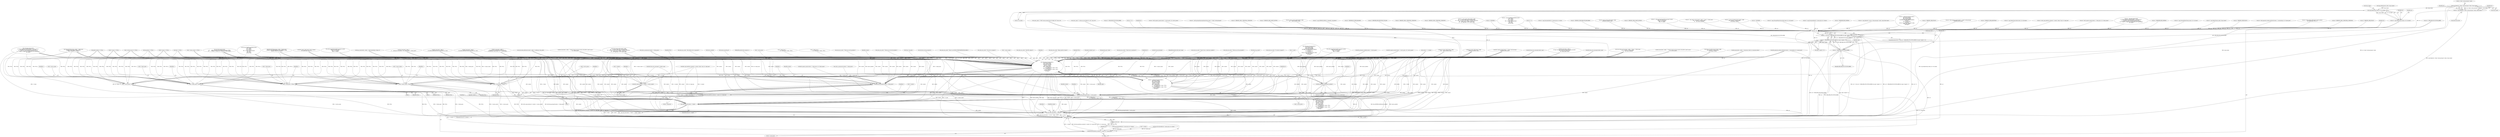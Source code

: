 digraph "0_heimdal_1a6a6e462dc2ac6111f9e02c6852ddec4849b887@API" {
"1001030" [label="(Call,copy_Realm(&r->client->entry.principal->realm, &rep.crealm))"];
"1001028" [label="(Call,ret = copy_Realm(&r->client->entry.principal->realm, &rep.crealm))"];
"1002491" [label="(Call,ret != 0)"];
"1002490" [label="(Call,ret != 0 && ret != HDB_ERR_NOT_FOUND_HERE && reply->length == 0)"];
"1002495" [label="(Call,ret != HDB_ERR_NOT_FOUND_HERE)"];
"1002494" [label="(Call,ret != HDB_ERR_NOT_FOUND_HERE && reply->length == 0)"];
"1002506" [label="(Call,_kdc_fast_mk_error(context, r,\n \t\t\t\t &error_method,\n \t\t\t\t r->armor_crypto,\n \t\t\t\t &req->req_body,\n \t\t\t\t ret, r->e_text,\n \t\t\t\t r->server_princ,\n\t\t\t\t r->client_princ ?\n                                     &r->client_princ->name : NULL,\n\t\t\t\t r->client_princ ?\n                                     &r->client_princ->realm : NULL,\n \t\t\t\t NULL, NULL,\n \t\t\t\t reply))"];
"1002504" [label="(Call,ret = _kdc_fast_mk_error(context, r,\n \t\t\t\t &error_method,\n \t\t\t\t r->armor_crypto,\n \t\t\t\t &req->req_body,\n \t\t\t\t ret, r->e_text,\n \t\t\t\t r->server_princ,\n\t\t\t\t r->client_princ ?\n                                     &r->client_princ->name : NULL,\n\t\t\t\t r->client_princ ?\n                                     &r->client_princ->realm : NULL,\n \t\t\t\t NULL, NULL,\n \t\t\t\t reply))"];
"1002696" [label="(Return,return ret;)"];
"1002573" [label="(Call,free_METHOD_DATA(&error_method))"];
"1002592" [label="(Call,krb5_free_principal(context, r->client_princ))"];
"1002621" [label="(Call,krb5_free_principal(context, r->server_princ))"];
"1002649" [label="(Call,_kdc_free_ent(context, r->client))"];
"1002658" [label="(Call,_kdc_free_ent(context, r->server))"];
"1002597" [label="(Call,r->client_princ = NULL)"];
"1002611" [label="(Call,r->client_name = NULL)"];
"1002626" [label="(Call,r->server_princ = NULL)"];
"1002640" [label="(Call,r->server_name = NULL)"];
"1002668" [label="(Call,krb5_crypto_destroy(r->context, r->armor_crypto))"];
"1002680" [label="(Call,krb5_free_keyblock_contents(r->context, &r->reply_key))"];
"1002688" [label="(Call,krb5_free_keyblock_contents(r->context, &r->session_key))"];
"1002675" [label="(Call,r->armor_crypto = NULL)"];
"1001317" [label="(Call,copy_Realm(&rep.crealm, &r->et.crealm))"];
"1001315" [label="(Call,ret = copy_Realm(&rep.crealm, &r->et.crealm))"];
"1002549" [label="(Identifier,reply)"];
"1000778" [label="(Call,ret = krb5_padata_add(context, &error_method,\n\t\t\t\t  pat[n].type, NULL, 0))"];
"1002620" [label="(Block,)"];
"1002599" [label="(Identifier,r)"];
"1002547" [label="(Identifier,NULL)"];
"1002496" [label="(Identifier,ret)"];
"1002503" [label="(Block,)"];
"1002668" [label="(Call,krb5_crypto_destroy(r->context, r->armor_crypto))"];
"1000270" [label="(Call,kdc_log(context, config, 0,\n\t\t\"AS-REQ malformed server name from %s\", from))"];
"1000868" [label="(Call,ckey == NULL)"];
"1002592" [label="(Call,krb5_free_principal(context, r->client_princ))"];
"1000945" [label="(Call,_kdc_get_preferred_key(context, config,\n\t\t\t\t r->server, r->server_name,\n\t\t\t\t &setype, &skey))"];
"1002630" [label="(Identifier,NULL)"];
"1001284" [label="(Call,_kdc_check_addresses(context, config, b->addresses, from_addr))"];
"1000131" [label="(Block,)"];
"1002495" [label="(Call,ret != HDB_ERR_NOT_FOUND_HERE)"];
"1000568" [label="(Call,ret = KRB5KDC_ERR_S_PRINCIPAL_UNKNOWN)"];
"1001190" [label="(Call,ret = KRB5KDC_ERR_POLICY)"];
"1002504" [label="(Call,ret = _kdc_fast_mk_error(context, r,\n \t\t\t\t &error_method,\n \t\t\t\t r->armor_crypto,\n \t\t\t\t &req->req_body,\n \t\t\t\t ret, r->e_text,\n \t\t\t\t r->server_princ,\n\t\t\t\t r->client_princ ?\n                                     &r->client_princ->name : NULL,\n\t\t\t\t r->client_princ ?\n                                     &r->client_princ->realm : NULL,\n \t\t\t\t NULL, NULL,\n \t\t\t\t reply))"];
"1000253" [label="(Call,ret == 0)"];
"1000355" [label="(Call,kdc_log(context, config, 0, \"Anonymous ticket w/o anonymous flag\"))"];
"1002593" [label="(Identifier,context)"];
"1002492" [label="(Identifier,ret)"];
"1002192" [label="(Call,krb5_generate_random_keyblock(context, r->sessionetype, &r->session_key))"];
"1002647" [label="(Identifier,r)"];
"1002238" [label="(Call,copy_EncryptionKey(&r->session_key, &r->ek.key))"];
"1000256" [label="(Call,ret = krb5_unparse_name(context, r->server_princ, &r->server_name))"];
"1001048" [label="(Call,ret = _krb5_principal2principalname(&rep.cname, r->client->entry.principal))"];
"1000377" [label="(Call,ret = KRB5KDC_ERR_C_PRINCIPAL_UNKNOWN)"];
"1002216" [label="(Call,ret = KRB5KDC_ERR_CLIENT_NOTYET)"];
"1000406" [label="(Call,kdc_log(context, config, 5, \"client %s does not have secrets at this KDC, need to proxy\",\n\t\tr->client_name))"];
"1002689" [label="(Call,r->context)"];
"1002696" [label="(Return,return ret;)"];
"1000842" [label="(Call,ret = get_pa_etype_info2(context, config,\n\t\t\t\t     &error_method, ckey))"];
"1002635" [label="(Block,)"];
"1000427" [label="(Call,krb5_unparse_name(context, r->client->entry.principal,\n\t\t\t\t&fixed_client_name))"];
"1002498" [label="(Call,reply->length == 0)"];
"1002640" [label="(Call,r->server_name = NULL)"];
"1002697" [label="(Identifier,ret)"];
"1002612" [label="(Call,r->client_name)"];
"1001292" [label="(Call,_kdc_set_e_text(r, \"Bad address list in requested\"))"];
"1001031" [label="(Call,&r->client->entry.principal->realm)"];
"1000796" [label="(Call,_kdc_find_etype(context,\n\t\t\t      config->preauth_use_strongest_session_key, TRUE,\n\t\t\t      r->client, b->etype.val, b->etype.len, NULL, &ckey))"];
"1002641" [label="(Call,r->server_name)"];
"1002274" [label="(Call,ret = copy_METHOD_DATA(&r->outpadata, rep.padata))"];
"1000844" [label="(Call,get_pa_etype_info2(context, config,\n\t\t\t\t     &error_method, ckey))"];
"1002509" [label="(Call,&error_method)"];
"1001295" [label="(Call,ret = KRB5KRB_AP_ERR_BADADDR)"];
"1001030" [label="(Call,copy_Realm(&r->client->entry.principal->realm, &rep.crealm))"];
"1001318" [label="(Call,&rep.crealm)"];
"1002604" [label="(Identifier,r)"];
"1002651" [label="(Call,r->client)"];
"1002601" [label="(Identifier,NULL)"];
"1000855" [label="(Call,require_preauth_p(r))"];
"1002479" [label="(Call,ret = KRB5KRB_ERR_RESPONSE_TOO_BIG)"];
"1000126" [label="(MethodParameterIn,kdc_request_t r)"];
"1000509" [label="(Call,ret = KRB5KDC_ERR_C_PRINCIPAL_UNKNOWN)"];
"1002321" [label="(Call,_kdc_add_KRB5SignedPath(context,\n\t\t\t\t  config,\n\t\t\t\t  r->server,\n\t\t\t\t  setype,\n\t\t\t\t  r->client->entry.principal,\n\t\t\t\t  NULL,\n\t\t\t\t  NULL,\n\t\t\t\t  &r->et))"];
"1000360" [label="(Call,ret = KRB5KDC_ERR_C_PRINCIPAL_UNKNOWN)"];
"1002411" [label="(Call,ret = _kdc_encode_reply(context, config,\n\t\t\t    r->armor_crypto, req->req_body.nonce,\n\t\t\t    &rep, &r->et, &r->ek, setype, r->server->entry.kvno,\n\t\t\t    &skey->key, r->client->entry.kvno,\n\t\t\t    &r->reply_key, 0, &r->e_text, reply))"];
"1000574" [label="(Call,_kdc_find_etype(context,\n\t\t\t  krb5_principal_is_krbtgt(context, r->server_princ) ?\n\t\t\t  config->tgt_use_strongest_session_key :\n\t\t\t  config->svc_use_strongest_session_key, FALSE,\n\t\t\t  r->client, b->etype.val, b->etype.len, &r->sessionetype,\n\t\t\t  NULL))"];
"1002574" [label="(Call,&error_method)"];
"1002405" [label="(Call,krb5_free_error_message(r->context, msg))"];
"1002270" [label="(Call,ret = ENOMEM)"];
"1002522" [label="(Call,r->server_princ)"];
"1000239" [label="(Call,_krb5_principalname2krb5_principal (context,\n\t\t\t\t\t\t  &r->server_princ,\n\t\t\t\t\t\t  *(b->sname),\n\t\t\t\t\t\t  b->realm))"];
"1002680" [label="(Call,krb5_free_keyblock_contents(r->context, &r->reply_key))"];
"1002491" [label="(Call,ret != 0)"];
"1002656" [label="(Identifier,r)"];
"1002623" [label="(Call,r->server_princ)"];
"1002665" [label="(Identifier,r)"];
"1002525" [label="(Call,r->client_princ ?\n                                     &r->client_princ->name : NULL)"];
"1002597" [label="(Call,r->client_princ = NULL)"];
"1002690" [label="(Identifier,r)"];
"1000455" [label="(Call,_kdc_fast_mk_error(context, r,\n\t\t\t\t &error_method,\n\t\t\t\t r->armor_crypto,\n\t\t\t\t &req->req_body,\n\t\t\t\t KRB5_KDC_ERR_WRONG_REALM,\n\t\t\t\t NULL,\n\t\t\t\t r->server_princ,\n\t\t\t\t NULL,\n\t\t\t\t &r->client->entry.principal->realm,\n\t\t\t\t NULL, NULL,\n\t\t\t\t reply))"];
"1002536" [label="(Call,r->client_princ ?\n                                     &r->client_princ->realm : NULL)"];
"1002319" [label="(Call,ret = _kdc_add_KRB5SignedPath(context,\n\t\t\t\t  config,\n\t\t\t\t  r->server,\n\t\t\t\t  setype,\n\t\t\t\t  r->client->entry.principal,\n\t\t\t\t  NULL,\n\t\t\t\t  NULL,\n\t\t\t\t  &r->et))"];
"1001275" [label="(Call,_kdc_set_e_text(r, \"Ticket may not be postdate\"))"];
"1002606" [label="(Block,)"];
"1000533" [label="(Call,ret == HDB_ERR_NOT_FOUND_HERE)"];
"1000133" [label="(Call,context = r->context)"];
"1000652" [label="(Call,pat[n].validate == NULL)"];
"1002675" [label="(Call,r->armor_crypto = NULL)"];
"1002489" [label="(ControlStructure,if (ret != 0 && ret != HDB_ERR_NOT_FOUND_HERE && reply->length == 0))"];
"1002598" [label="(Call,r->client_princ)"];
"1002507" [label="(Identifier,context)"];
"1002497" [label="(Identifier,HDB_ERR_NOT_FOUND_HERE)"];
"1000312" [label="(Call,krb5_unparse_name(context, r->client_princ, &r->client_name))"];
"1001027" [label="(ControlStructure,else)"];
"1002622" [label="(Identifier,context)"];
"1001329" [label="(Identifier,ret)"];
"1000711" [label="(Call,ret != 0)"];
"1001187" [label="(Call,_kdc_set_e_text(r, \"Ticket may not be forwardable\"))"];
"1002514" [label="(Call,&req->req_body)"];
"1002220" [label="(Call,ret = copy_EncryptionKey(&r->session_key, &r->et.key))"];
"1002660" [label="(Call,r->server)"];
"1002698" [label="(MethodReturn,RET)"];
"1000860" [label="(Call,ret = KRB5KDC_ERR_PREAUTH_REQUIRED)"];
"1000192" [label="(Call,_kdc_fast_unwrap_request(r))"];
"1000278" [label="(Call,b->cname == NULL)"];
"1000831" [label="(Call,ret = get_pa_etype_info(context, config,\n\t\t\t\t\t&error_method, ckey))"];
"1002591" [label="(Block,)"];
"1002684" [label="(Call,&r->reply_key)"];
"1000383" [label="(Call,_kdc_db_fetch(context, config, r->client_princ,\n\t\t\tHDB_F_GET_CLIENT | flags, NULL,\n\t\t\t&r->clientdb, &r->client))"];
"1002650" [label="(Identifier,context)"];
"1002399" [label="(Call,_kdc_r_log(r, 0, \"add_enc_pa_rep failed: %s: %d\", msg, ret))"];
"1002553" [label="(JumpTarget,out2:)"];
"1000863" [label="(Call,_kdc_set_e_text(r, \"Need to use PA-ENC-TIMESTAMP/PA-PK-AS-REQ\"))"];
"1002569" [label="(ControlStructure,if (error_method.len))"];
"1002264" [label="(Call,rep.padata == NULL)"];
"1002692" [label="(Call,&r->session_key)"];
"1000889" [label="(Call,krb5_copy_keyblock_contents(r->context, &ckey->key, &r->reply_key))"];
"1002669" [label="(Call,r->context)"];
"1002682" [label="(Identifier,r)"];
"1000294" [label="(Call,_krb5_principalname2krb5_principal (context,\n\t\t\t\t\t\t  &r->client_princ,\n\t\t\t\t\t\t  *(b->cname),\n\t\t\t\t\t\t  b->realm))"];
"1002490" [label="(Call,ret != 0 && ret != HDB_ERR_NOT_FOUND_HERE && reply->length == 0)"];
"1001322" [label="(Call,&r->et.crealm)"];
"1002344" [label="(Call,log_as_req(context, config, r->reply_key.keytype, setype, b))"];
"1000675" [label="(Call,kdc_log(context, config, 5,\n\t\t    \"Looking for %s pa-data -- %s\", pat[n].name, r->client_name))"];
"1000872" [label="(Call,ret = KRB5KDC_ERR_CLIENT_NOTYET)"];
"1001041" [label="(Call,&rep.crealm)"];
"1000292" [label="(Call,ret = _krb5_principalname2krb5_principal (context,\n\t\t\t\t\t\t  &r->client_princ,\n\t\t\t\t\t\t  *(b->cname),\n\t\t\t\t\t\t  b->realm))"];
"1000232" [label="(Call,_kdc_set_e_text(r, \"No server in request\"))"];
"1002645" [label="(ControlStructure,if (r->client))"];
"1000324" [label="(Call,kdc_log(context, config, 0,\n\t\t\"AS-REQ malformed client name from %s\", from))"];
"1000920" [label="(Call,ret = _kdc_check_access(context, config, r->client, r->client_name,\n\t\t\t    r->server, r->server_name,\n\t\t\t    req, &error_method))"];
"1002649" [label="(Call,_kdc_free_ent(context, r->client))"];
"1000943" [label="(Call,ret = _kdc_get_preferred_key(context, config,\n\t\t\t\t r->server, r->server_name,\n\t\t\t\t &setype, &skey))"];
"1002511" [label="(Call,r->armor_crypto)"];
"1001708" [label="(Call,ret = ENOMEM)"];
"1002618" [label="(Identifier,r)"];
"1000577" [label="(Call,krb5_principal_is_krbtgt(context, r->server_princ))"];
"1002659" [label="(Identifier,context)"];
"1000993" [label="(Call,_kdc_set_e_text(r, \"Bad KDC options\"))"];
"1001028" [label="(Call,ret = copy_Realm(&r->client->entry.principal->realm, &rep.crealm))"];
"1001317" [label="(Call,copy_Realm(&rep.crealm, &r->et.crealm))"];
"1002139" [label="(Call,ret = copy_PrincipalName(&rep.ticket.sname, &r->ek.sname))"];
"1002236" [label="(Call,ret = copy_EncryptionKey(&r->session_key, &r->ek.key))"];
"1000197" [label="(Call,_kdc_r_log(r, 0, \"FAST unwrap request from %s failed: %d\", from, ret))"];
"1002508" [label="(Identifier,r)"];
"1000662" [label="(Call,r->armor_crypto == NULL)"];
"1000369" [label="(Call,kdc_log(context, config, 0,\n\t\t\"Request for a anonymous ticket with non \"\n\t\t\"anonymous client name: %s\", r->client_name))"];
"1002594" [label="(Call,r->client_princ)"];
"1002493" [label="(Literal,0)"];
"1000229" [label="(Call,ret = KRB5KRB_ERR_GENERIC)"];
"1002611" [label="(Call,r->client_name = NULL)"];
"1001315" [label="(Call,ret = copy_Realm(&rep.crealm, &r->et.crealm))"];
"1002579" [label="(Identifier,r)"];
"1001029" [label="(Identifier,ret)"];
"1002679" [label="(Identifier,NULL)"];
"1001072" [label="(Call,ret = copy_Realm(&r->server->entry.principal->realm, &rep.ticket.realm))"];
"1002500" [label="(Identifier,reply)"];
"1002482" [label="(Call,_kdc_set_e_text(r, \"Reply packet too large\"))"];
"1002628" [label="(Identifier,r)"];
"1002654" [label="(ControlStructure,if (r->server))"];
"1002548" [label="(Identifier,NULL)"];
"1000707" [label="(Call,pat[n].validate(r, pa))"];
"1000453" [label="(Call,ret = _kdc_fast_mk_error(context, r,\n\t\t\t\t &error_method,\n\t\t\t\t r->armor_crypto,\n\t\t\t\t &req->req_body,\n\t\t\t\t KRB5_KDC_ERR_WRONG_REALM,\n\t\t\t\t NULL,\n\t\t\t\t r->server_princ,\n\t\t\t\t NULL,\n\t\t\t\t &r->client->entry.principal->realm,\n\t\t\t\t NULL, NULL,\n\t\t\t\t reply))"];
"1001234" [label="(Call,ret = KRB5KDC_ERR_POLICY)"];
"1001046" [label="(Identifier,ret)"];
"1000258" [label="(Call,krb5_unparse_name(context, r->server_princ, &r->server_name))"];
"1000833" [label="(Call,get_pa_etype_info(context, config,\n\t\t\t\t\t&error_method, ckey))"];
"1002292" [label="(Call,generate_pac(r, skey))"];
"1001698" [label="(Call,r->ek.last_req.val == NULL)"];
"1002551" [label="(Identifier,ret)"];
"1002621" [label="(Call,krb5_free_principal(context, r->server_princ))"];
"1000425" [label="(Call,ret = krb5_unparse_name(context, r->client->entry.principal,\n\t\t\t\t&fixed_client_name))"];
"1002676" [label="(Call,r->armor_crypto)"];
"1000990" [label="(Call,ret = KRB5KDC_ERR_BADOPTION)"];
"1000223" [label="(Call,b->sname == NULL)"];
"1002677" [label="(Identifier,r)"];
"1000565" [label="(Call,krb5_free_error_message(context, msg))"];
"1001020" [label="(Call,copy_Realm(&anon_realm, &rep.crealm))"];
"1000610" [label="(Call,kdc_log(context, config, 0,\n\t\t\"Client (%s) from %s has no common enctypes with KDC \"\n\t\t\"to use for the session key\",\n\t\tr->client_name, from))"];
"1002121" [label="(Call,ret = copy_Realm(&rep.ticket.realm, &r->ek.srealm))"];
"1002213" [label="(Call,_kdc_set_e_text(r, \"Client have no reply key\"))"];
"1002518" [label="(Identifier,ret)"];
"1002477" [label="(Call,krb5_data_free(reply))"];
"1002627" [label="(Call,r->server_princ)"];
"1002222" [label="(Call,copy_EncryptionKey(&r->session_key, &r->et.key))"];
"1000887" [label="(Call,ret = krb5_copy_keyblock_contents(r->context, &ckey->key, &r->reply_key))"];
"1000506" [label="(Call,krb5_free_error_message(context, msg))"];
"1000402" [label="(Call,ret == HDB_ERR_NOT_FOUND_HERE)"];
"1002688" [label="(Call,krb5_free_keyblock_contents(r->context, &r->session_key))"];
"1001316" [label="(Identifier,ret)"];
"1000310" [label="(Call,ret = krb5_unparse_name(context, r->client_princ, &r->client_name))"];
"1000515" [label="(Call,_kdc_db_fetch(context, config, r->server_princ,\n\t\t\tHDB_F_GET_SERVER|HDB_F_GET_KRBTGT | flags,\n\t\t\tNULL, NULL, &r->server))"];
"1002672" [label="(Call,r->armor_crypto)"];
"1000922" [label="(Call,_kdc_check_access(context, config, r->client, r->client_name,\n\t\t\t    r->server, r->server_name,\n\t\t\t    req, &error_method))"];
"1002573" [label="(Call,free_METHOD_DATA(&error_method))"];
"1002626" [label="(Call,r->server_princ = NULL)"];
"1000572" [label="(Call,ret = _kdc_find_etype(context,\n\t\t\t  krb5_principal_is_krbtgt(context, r->server_princ) ?\n\t\t\t  config->tgt_use_strongest_session_key :\n\t\t\t  config->svc_use_strongest_session_key, FALSE,\n\t\t\t  r->client, b->etype.val, b->etype.len, &r->sessionetype,\n\t\t\t  NULL))"];
"1000780" [label="(Call,krb5_padata_add(context, &error_method,\n\t\t\t\t  pat[n].type, NULL, 0))"];
"1000284" [label="(Call,ret = KRB5KRB_ERR_GENERIC)"];
"1002506" [label="(Call,_kdc_fast_mk_error(context, r,\n \t\t\t\t &error_method,\n \t\t\t\t r->armor_crypto,\n \t\t\t\t &req->req_body,\n \t\t\t\t ret, r->e_text,\n \t\t\t\t r->server_princ,\n\t\t\t\t r->client_princ ?\n                                     &r->client_princ->name : NULL,\n\t\t\t\t r->client_princ ?\n                                     &r->client_princ->realm : NULL,\n \t\t\t\t NULL, NULL,\n \t\t\t\t reply))"];
"1002644" [label="(Identifier,NULL)"];
"1002413" [label="(Call,_kdc_encode_reply(context, config,\n\t\t\t    r->armor_crypto, req->req_body.nonce,\n\t\t\t    &rep, &r->et, &r->ek, setype, r->server->entry.kvno,\n\t\t\t    &skey->key, r->client->entry.kvno,\n\t\t\t    &r->reply_key, 0, &r->e_text, reply))"];
"1002667" [label="(Block,)"];
"1000537" [label="(Call,kdc_log(context, config, 5, \"target %s does not have secrets at this KDC, need to proxy\",\n\t\tr->server_name))"];
"1001299" [label="(Call,ret = copy_PrincipalName(&rep.cname, &r->et.cname))"];
"1002633" [label="(Identifier,r)"];
"1000344" [label="(Call,_kdc_is_anonymous(context, r->client_princ))"];
"1000127" [label="(MethodParameterIn,krb5_data *reply)"];
"1001008" [label="(Call,_kdc_is_anonymous(context, r->client_princ))"];
"1000875" [label="(Call,_kdc_set_e_text(r, \"Doesn't have a client key available\"))"];
"1002658" [label="(Call,_kdc_free_ent(context, r->server))"];
"1001231" [label="(Call,_kdc_set_e_text(r, \"Ticket may not be proxiable\"))"];
"1001018" [label="(Call,ret = copy_Realm(&anon_realm, &rep.crealm))"];
"1002386" [label="(Call,add_enc_pa_rep(r))"];
"1001278" [label="(Call,ret = KRB5KDC_ERR_POLICY)"];
"1002494" [label="(Call,ret != HDB_ERR_NOT_FOUND_HERE && reply->length == 0)"];
"1002505" [label="(Identifier,ret)"];
"1000287" [label="(Call,_kdc_set_e_text(r, \"No client in request\"))"];
"1002681" [label="(Call,r->context)"];
"1002519" [label="(Call,r->e_text)"];
"1002615" [label="(Identifier,NULL)"];
"1002190" [label="(Call,ret = krb5_generate_random_keyblock(context, r->sessionetype, &r->session_key))"];
"1001030" -> "1001028"  [label="AST: "];
"1001030" -> "1001041"  [label="CFG: "];
"1001031" -> "1001030"  [label="AST: "];
"1001041" -> "1001030"  [label="AST: "];
"1001028" -> "1001030"  [label="CFG: "];
"1001030" -> "1002698"  [label="DDG: &rep.crealm"];
"1001030" -> "1002698"  [label="DDG: &r->client->entry.principal->realm"];
"1001030" -> "1001028"  [label="DDG: &r->client->entry.principal->realm"];
"1001030" -> "1001028"  [label="DDG: &rep.crealm"];
"1001030" -> "1001317"  [label="DDG: &rep.crealm"];
"1001028" -> "1001027"  [label="AST: "];
"1001029" -> "1001028"  [label="AST: "];
"1001046" -> "1001028"  [label="CFG: "];
"1001028" -> "1002698"  [label="DDG: copy_Realm(&r->client->entry.principal->realm, &rep.crealm)"];
"1001028" -> "1002491"  [label="DDG: ret"];
"1002491" -> "1002490"  [label="AST: "];
"1002491" -> "1002493"  [label="CFG: "];
"1002492" -> "1002491"  [label="AST: "];
"1002493" -> "1002491"  [label="AST: "];
"1002496" -> "1002491"  [label="CFG: "];
"1002490" -> "1002491"  [label="CFG: "];
"1002491" -> "1002698"  [label="DDG: ret"];
"1002491" -> "1002490"  [label="DDG: ret"];
"1002491" -> "1002490"  [label="DDG: 0"];
"1000842" -> "1002491"  [label="DDG: ret"];
"1000711" -> "1002491"  [label="DDG: ret"];
"1000292" -> "1002491"  [label="DDG: ret"];
"1000872" -> "1002491"  [label="DDG: ret"];
"1000831" -> "1002491"  [label="DDG: ret"];
"1000533" -> "1002491"  [label="DDG: ret"];
"1000377" -> "1002491"  [label="DDG: ret"];
"1000256" -> "1002491"  [label="DDG: ret"];
"1000509" -> "1002491"  [label="DDG: ret"];
"1000778" -> "1002491"  [label="DDG: ret"];
"1000860" -> "1002491"  [label="DDG: ret"];
"1000197" -> "1002491"  [label="DDG: ret"];
"1002121" -> "1002491"  [label="DDG: ret"];
"1001048" -> "1002491"  [label="DDG: ret"];
"1000284" -> "1002491"  [label="DDG: ret"];
"1000360" -> "1002491"  [label="DDG: ret"];
"1000568" -> "1002491"  [label="DDG: ret"];
"1001708" -> "1002491"  [label="DDG: ret"];
"1002274" -> "1002491"  [label="DDG: ret"];
"1000920" -> "1002491"  [label="DDG: ret"];
"1001295" -> "1002491"  [label="DDG: ret"];
"1000310" -> "1002491"  [label="DDG: ret"];
"1000990" -> "1002491"  [label="DDG: ret"];
"1000253" -> "1002491"  [label="DDG: ret"];
"1002216" -> "1002491"  [label="DDG: ret"];
"1001072" -> "1002491"  [label="DDG: ret"];
"1001315" -> "1002491"  [label="DDG: ret"];
"1001190" -> "1002491"  [label="DDG: ret"];
"1002220" -> "1002491"  [label="DDG: ret"];
"1002190" -> "1002491"  [label="DDG: ret"];
"1000425" -> "1002491"  [label="DDG: ret"];
"1001299" -> "1002491"  [label="DDG: ret"];
"1000402" -> "1002491"  [label="DDG: ret"];
"1001018" -> "1002491"  [label="DDG: ret"];
"1002319" -> "1002491"  [label="DDG: ret"];
"1002139" -> "1002491"  [label="DDG: ret"];
"1000943" -> "1002491"  [label="DDG: ret"];
"1002270" -> "1002491"  [label="DDG: ret"];
"1002479" -> "1002491"  [label="DDG: ret"];
"1002399" -> "1002491"  [label="DDG: ret"];
"1000887" -> "1002491"  [label="DDG: ret"];
"1001234" -> "1002491"  [label="DDG: ret"];
"1001278" -> "1002491"  [label="DDG: ret"];
"1000229" -> "1002491"  [label="DDG: ret"];
"1000572" -> "1002491"  [label="DDG: ret"];
"1002236" -> "1002491"  [label="DDG: ret"];
"1002411" -> "1002491"  [label="DDG: ret"];
"1000453" -> "1002491"  [label="DDG: ret"];
"1002491" -> "1002495"  [label="DDG: ret"];
"1002491" -> "1002506"  [label="DDG: ret"];
"1002491" -> "1002696"  [label="DDG: ret"];
"1002490" -> "1002489"  [label="AST: "];
"1002490" -> "1002494"  [label="CFG: "];
"1002494" -> "1002490"  [label="AST: "];
"1002505" -> "1002490"  [label="CFG: "];
"1002553" -> "1002490"  [label="CFG: "];
"1002490" -> "1002698"  [label="DDG: ret != 0 && ret != HDB_ERR_NOT_FOUND_HERE && reply->length == 0"];
"1002490" -> "1002698"  [label="DDG: ret != HDB_ERR_NOT_FOUND_HERE && reply->length == 0"];
"1002490" -> "1002698"  [label="DDG: ret != 0"];
"1002494" -> "1002490"  [label="DDG: ret != HDB_ERR_NOT_FOUND_HERE"];
"1002494" -> "1002490"  [label="DDG: reply->length == 0"];
"1002495" -> "1002494"  [label="AST: "];
"1002495" -> "1002497"  [label="CFG: "];
"1002496" -> "1002495"  [label="AST: "];
"1002497" -> "1002495"  [label="AST: "];
"1002500" -> "1002495"  [label="CFG: "];
"1002494" -> "1002495"  [label="CFG: "];
"1002495" -> "1002698"  [label="DDG: ret"];
"1002495" -> "1002698"  [label="DDG: HDB_ERR_NOT_FOUND_HERE"];
"1002495" -> "1002494"  [label="DDG: ret"];
"1002495" -> "1002494"  [label="DDG: HDB_ERR_NOT_FOUND_HERE"];
"1000402" -> "1002495"  [label="DDG: HDB_ERR_NOT_FOUND_HERE"];
"1000533" -> "1002495"  [label="DDG: HDB_ERR_NOT_FOUND_HERE"];
"1002495" -> "1002506"  [label="DDG: ret"];
"1002495" -> "1002696"  [label="DDG: ret"];
"1002494" -> "1002498"  [label="CFG: "];
"1002498" -> "1002494"  [label="AST: "];
"1002494" -> "1002698"  [label="DDG: ret != HDB_ERR_NOT_FOUND_HERE"];
"1002494" -> "1002698"  [label="DDG: reply->length == 0"];
"1002498" -> "1002494"  [label="DDG: reply->length"];
"1002498" -> "1002494"  [label="DDG: 0"];
"1002506" -> "1002504"  [label="AST: "];
"1002506" -> "1002549"  [label="CFG: "];
"1002507" -> "1002506"  [label="AST: "];
"1002508" -> "1002506"  [label="AST: "];
"1002509" -> "1002506"  [label="AST: "];
"1002511" -> "1002506"  [label="AST: "];
"1002514" -> "1002506"  [label="AST: "];
"1002518" -> "1002506"  [label="AST: "];
"1002519" -> "1002506"  [label="AST: "];
"1002522" -> "1002506"  [label="AST: "];
"1002525" -> "1002506"  [label="AST: "];
"1002536" -> "1002506"  [label="AST: "];
"1002547" -> "1002506"  [label="AST: "];
"1002548" -> "1002506"  [label="AST: "];
"1002549" -> "1002506"  [label="AST: "];
"1002504" -> "1002506"  [label="CFG: "];
"1002506" -> "1002698"  [label="DDG: r->e_text"];
"1002506" -> "1002698"  [label="DDG: r->armor_crypto"];
"1002506" -> "1002698"  [label="DDG: r"];
"1002506" -> "1002698"  [label="DDG: &error_method"];
"1002506" -> "1002698"  [label="DDG: reply"];
"1002506" -> "1002698"  [label="DDG: &req->req_body"];
"1002506" -> "1002698"  [label="DDG: NULL"];
"1002506" -> "1002698"  [label="DDG: context"];
"1002506" -> "1002698"  [label="DDG: r->server_princ"];
"1002506" -> "1002698"  [label="DDG: r->client_princ ?\n                                     &r->client_princ->realm : NULL"];
"1002506" -> "1002698"  [label="DDG: r->client_princ ?\n                                     &r->client_princ->name : NULL"];
"1002506" -> "1002504"  [label="DDG: &req->req_body"];
"1002506" -> "1002504"  [label="DDG: ret"];
"1002506" -> "1002504"  [label="DDG: reply"];
"1002506" -> "1002504"  [label="DDG: r->e_text"];
"1002506" -> "1002504"  [label="DDG: NULL"];
"1002506" -> "1002504"  [label="DDG: context"];
"1002506" -> "1002504"  [label="DDG: r->client_princ ?\n                                     &r->client_princ->name : NULL"];
"1002506" -> "1002504"  [label="DDG: r->client_princ ?\n                                     &r->client_princ->realm : NULL"];
"1002506" -> "1002504"  [label="DDG: &error_method"];
"1002506" -> "1002504"  [label="DDG: r->server_princ"];
"1002506" -> "1002504"  [label="DDG: r->armor_crypto"];
"1002506" -> "1002504"  [label="DDG: r"];
"1000427" -> "1002506"  [label="DDG: context"];
"1000675" -> "1002506"  [label="DDG: context"];
"1000833" -> "1002506"  [label="DDG: context"];
"1000833" -> "1002506"  [label="DDG: &error_method"];
"1000780" -> "1002506"  [label="DDG: context"];
"1000780" -> "1002506"  [label="DDG: &error_method"];
"1000780" -> "1002506"  [label="DDG: NULL"];
"1000369" -> "1002506"  [label="DDG: context"];
"1000506" -> "1002506"  [label="DDG: context"];
"1000565" -> "1002506"  [label="DDG: context"];
"1001008" -> "1002506"  [label="DDG: context"];
"1001284" -> "1002506"  [label="DDG: context"];
"1000922" -> "1002506"  [label="DDG: context"];
"1000922" -> "1002506"  [label="DDG: &error_method"];
"1000294" -> "1002506"  [label="DDG: context"];
"1000324" -> "1002506"  [label="DDG: context"];
"1002192" -> "1002506"  [label="DDG: context"];
"1000455" -> "1002506"  [label="DDG: context"];
"1000455" -> "1002506"  [label="DDG: r"];
"1000455" -> "1002506"  [label="DDG: &error_method"];
"1000455" -> "1002506"  [label="DDG: r->armor_crypto"];
"1000455" -> "1002506"  [label="DDG: &req->req_body"];
"1000455" -> "1002506"  [label="DDG: r->server_princ"];
"1000455" -> "1002506"  [label="DDG: NULL"];
"1000455" -> "1002506"  [label="DDG: reply"];
"1000796" -> "1002506"  [label="DDG: context"];
"1000796" -> "1002506"  [label="DDG: NULL"];
"1000355" -> "1002506"  [label="DDG: context"];
"1002344" -> "1002506"  [label="DDG: context"];
"1000406" -> "1002506"  [label="DDG: context"];
"1000945" -> "1002506"  [label="DDG: context"];
"1000610" -> "1002506"  [label="DDG: context"];
"1000133" -> "1002506"  [label="DDG: context"];
"1000537" -> "1002506"  [label="DDG: context"];
"1000844" -> "1002506"  [label="DDG: context"];
"1000844" -> "1002506"  [label="DDG: &error_method"];
"1002413" -> "1002506"  [label="DDG: context"];
"1002413" -> "1002506"  [label="DDG: r->armor_crypto"];
"1002413" -> "1002506"  [label="DDG: &r->e_text"];
"1002413" -> "1002506"  [label="DDG: reply"];
"1000270" -> "1002506"  [label="DDG: context"];
"1002321" -> "1002506"  [label="DDG: context"];
"1002321" -> "1002506"  [label="DDG: NULL"];
"1001231" -> "1002506"  [label="DDG: r"];
"1001187" -> "1002506"  [label="DDG: r"];
"1002386" -> "1002506"  [label="DDG: r"];
"1000707" -> "1002506"  [label="DDG: r"];
"1002213" -> "1002506"  [label="DDG: r"];
"1000863" -> "1002506"  [label="DDG: r"];
"1001275" -> "1002506"  [label="DDG: r"];
"1000875" -> "1002506"  [label="DDG: r"];
"1002292" -> "1002506"  [label="DDG: r"];
"1000855" -> "1002506"  [label="DDG: r"];
"1000197" -> "1002506"  [label="DDG: r"];
"1002482" -> "1002506"  [label="DDG: r"];
"1000232" -> "1002506"  [label="DDG: r"];
"1002399" -> "1002506"  [label="DDG: r"];
"1000192" -> "1002506"  [label="DDG: r"];
"1000993" -> "1002506"  [label="DDG: r"];
"1000287" -> "1002506"  [label="DDG: r"];
"1001292" -> "1002506"  [label="DDG: r"];
"1000126" -> "1002506"  [label="DDG: r"];
"1000662" -> "1002506"  [label="DDG: r->armor_crypto"];
"1000662" -> "1002506"  [label="DDG: NULL"];
"1000577" -> "1002506"  [label="DDG: r->server_princ"];
"1000258" -> "1002506"  [label="DDG: r->server_princ"];
"1000515" -> "1002506"  [label="DDG: r->server_princ"];
"1000515" -> "1002506"  [label="DDG: NULL"];
"1000239" -> "1002506"  [label="DDG: &r->server_princ"];
"1000278" -> "1002506"  [label="DDG: NULL"];
"1001698" -> "1002506"  [label="DDG: NULL"];
"1000223" -> "1002506"  [label="DDG: NULL"];
"1000383" -> "1002506"  [label="DDG: NULL"];
"1000868" -> "1002506"  [label="DDG: NULL"];
"1000652" -> "1002506"  [label="DDG: NULL"];
"1002264" -> "1002506"  [label="DDG: NULL"];
"1000574" -> "1002506"  [label="DDG: NULL"];
"1002477" -> "1002506"  [label="DDG: reply"];
"1000127" -> "1002506"  [label="DDG: reply"];
"1002506" -> "1002573"  [label="DDG: &error_method"];
"1002506" -> "1002592"  [label="DDG: context"];
"1002506" -> "1002597"  [label="DDG: NULL"];
"1002506" -> "1002611"  [label="DDG: NULL"];
"1002506" -> "1002621"  [label="DDG: context"];
"1002506" -> "1002621"  [label="DDG: r->server_princ"];
"1002506" -> "1002626"  [label="DDG: NULL"];
"1002506" -> "1002640"  [label="DDG: NULL"];
"1002506" -> "1002649"  [label="DDG: context"];
"1002506" -> "1002658"  [label="DDG: context"];
"1002506" -> "1002668"  [label="DDG: r->armor_crypto"];
"1002506" -> "1002675"  [label="DDG: NULL"];
"1002504" -> "1002503"  [label="AST: "];
"1002505" -> "1002504"  [label="AST: "];
"1002551" -> "1002504"  [label="CFG: "];
"1002504" -> "1002698"  [label="DDG: ret"];
"1002504" -> "1002698"  [label="DDG: _kdc_fast_mk_error(context, r,\n \t\t\t\t &error_method,\n \t\t\t\t r->armor_crypto,\n \t\t\t\t &req->req_body,\n \t\t\t\t ret, r->e_text,\n \t\t\t\t r->server_princ,\n\t\t\t\t r->client_princ ?\n                                     &r->client_princ->name : NULL,\n\t\t\t\t r->client_princ ?\n                                     &r->client_princ->realm : NULL,\n \t\t\t\t NULL, NULL,\n \t\t\t\t reply)"];
"1002504" -> "1002696"  [label="DDG: ret"];
"1002696" -> "1000131"  [label="AST: "];
"1002696" -> "1002697"  [label="CFG: "];
"1002697" -> "1002696"  [label="AST: "];
"1002698" -> "1002696"  [label="CFG: "];
"1002696" -> "1002698"  [label="DDG: <RET>"];
"1002697" -> "1002696"  [label="DDG: ret"];
"1002573" -> "1002569"  [label="AST: "];
"1002573" -> "1002574"  [label="CFG: "];
"1002574" -> "1002573"  [label="AST: "];
"1002579" -> "1002573"  [label="CFG: "];
"1002573" -> "1002698"  [label="DDG: free_METHOD_DATA(&error_method)"];
"1002573" -> "1002698"  [label="DDG: &error_method"];
"1000922" -> "1002573"  [label="DDG: &error_method"];
"1000780" -> "1002573"  [label="DDG: &error_method"];
"1000833" -> "1002573"  [label="DDG: &error_method"];
"1000455" -> "1002573"  [label="DDG: &error_method"];
"1000844" -> "1002573"  [label="DDG: &error_method"];
"1002592" -> "1002591"  [label="AST: "];
"1002592" -> "1002594"  [label="CFG: "];
"1002593" -> "1002592"  [label="AST: "];
"1002594" -> "1002592"  [label="AST: "];
"1002599" -> "1002592"  [label="CFG: "];
"1002592" -> "1002698"  [label="DDG: context"];
"1002592" -> "1002698"  [label="DDG: krb5_free_principal(context, r->client_princ)"];
"1000427" -> "1002592"  [label="DDG: context"];
"1000675" -> "1002592"  [label="DDG: context"];
"1000833" -> "1002592"  [label="DDG: context"];
"1000780" -> "1002592"  [label="DDG: context"];
"1000369" -> "1002592"  [label="DDG: context"];
"1000506" -> "1002592"  [label="DDG: context"];
"1000565" -> "1002592"  [label="DDG: context"];
"1001008" -> "1002592"  [label="DDG: context"];
"1001008" -> "1002592"  [label="DDG: r->client_princ"];
"1001284" -> "1002592"  [label="DDG: context"];
"1000922" -> "1002592"  [label="DDG: context"];
"1000294" -> "1002592"  [label="DDG: context"];
"1000294" -> "1002592"  [label="DDG: &r->client_princ"];
"1000324" -> "1002592"  [label="DDG: context"];
"1002192" -> "1002592"  [label="DDG: context"];
"1000455" -> "1002592"  [label="DDG: context"];
"1000796" -> "1002592"  [label="DDG: context"];
"1000355" -> "1002592"  [label="DDG: context"];
"1002344" -> "1002592"  [label="DDG: context"];
"1000406" -> "1002592"  [label="DDG: context"];
"1000945" -> "1002592"  [label="DDG: context"];
"1000610" -> "1002592"  [label="DDG: context"];
"1000133" -> "1002592"  [label="DDG: context"];
"1000537" -> "1002592"  [label="DDG: context"];
"1000844" -> "1002592"  [label="DDG: context"];
"1002413" -> "1002592"  [label="DDG: context"];
"1000270" -> "1002592"  [label="DDG: context"];
"1002321" -> "1002592"  [label="DDG: context"];
"1000312" -> "1002592"  [label="DDG: r->client_princ"];
"1000383" -> "1002592"  [label="DDG: r->client_princ"];
"1000344" -> "1002592"  [label="DDG: r->client_princ"];
"1002592" -> "1002621"  [label="DDG: context"];
"1002592" -> "1002649"  [label="DDG: context"];
"1002592" -> "1002658"  [label="DDG: context"];
"1002621" -> "1002620"  [label="AST: "];
"1002621" -> "1002623"  [label="CFG: "];
"1002622" -> "1002621"  [label="AST: "];
"1002623" -> "1002621"  [label="AST: "];
"1002628" -> "1002621"  [label="CFG: "];
"1002621" -> "1002698"  [label="DDG: krb5_free_principal(context, r->server_princ)"];
"1002621" -> "1002698"  [label="DDG: context"];
"1000427" -> "1002621"  [label="DDG: context"];
"1000675" -> "1002621"  [label="DDG: context"];
"1000833" -> "1002621"  [label="DDG: context"];
"1000780" -> "1002621"  [label="DDG: context"];
"1000369" -> "1002621"  [label="DDG: context"];
"1000506" -> "1002621"  [label="DDG: context"];
"1000565" -> "1002621"  [label="DDG: context"];
"1001008" -> "1002621"  [label="DDG: context"];
"1001284" -> "1002621"  [label="DDG: context"];
"1000922" -> "1002621"  [label="DDG: context"];
"1000294" -> "1002621"  [label="DDG: context"];
"1000324" -> "1002621"  [label="DDG: context"];
"1002192" -> "1002621"  [label="DDG: context"];
"1000455" -> "1002621"  [label="DDG: context"];
"1000455" -> "1002621"  [label="DDG: r->server_princ"];
"1000796" -> "1002621"  [label="DDG: context"];
"1000355" -> "1002621"  [label="DDG: context"];
"1002344" -> "1002621"  [label="DDG: context"];
"1000406" -> "1002621"  [label="DDG: context"];
"1000945" -> "1002621"  [label="DDG: context"];
"1000610" -> "1002621"  [label="DDG: context"];
"1000133" -> "1002621"  [label="DDG: context"];
"1000537" -> "1002621"  [label="DDG: context"];
"1000844" -> "1002621"  [label="DDG: context"];
"1002413" -> "1002621"  [label="DDG: context"];
"1000270" -> "1002621"  [label="DDG: context"];
"1002321" -> "1002621"  [label="DDG: context"];
"1000577" -> "1002621"  [label="DDG: r->server_princ"];
"1000258" -> "1002621"  [label="DDG: r->server_princ"];
"1000515" -> "1002621"  [label="DDG: r->server_princ"];
"1000239" -> "1002621"  [label="DDG: &r->server_princ"];
"1002621" -> "1002649"  [label="DDG: context"];
"1002621" -> "1002658"  [label="DDG: context"];
"1002649" -> "1002645"  [label="AST: "];
"1002649" -> "1002651"  [label="CFG: "];
"1002650" -> "1002649"  [label="AST: "];
"1002651" -> "1002649"  [label="AST: "];
"1002656" -> "1002649"  [label="CFG: "];
"1002649" -> "1002698"  [label="DDG: r->client"];
"1002649" -> "1002698"  [label="DDG: context"];
"1002649" -> "1002698"  [label="DDG: _kdc_free_ent(context, r->client)"];
"1000427" -> "1002649"  [label="DDG: context"];
"1000675" -> "1002649"  [label="DDG: context"];
"1000833" -> "1002649"  [label="DDG: context"];
"1000780" -> "1002649"  [label="DDG: context"];
"1000369" -> "1002649"  [label="DDG: context"];
"1000506" -> "1002649"  [label="DDG: context"];
"1000565" -> "1002649"  [label="DDG: context"];
"1001008" -> "1002649"  [label="DDG: context"];
"1001284" -> "1002649"  [label="DDG: context"];
"1000294" -> "1002649"  [label="DDG: context"];
"1000324" -> "1002649"  [label="DDG: context"];
"1002192" -> "1002649"  [label="DDG: context"];
"1000455" -> "1002649"  [label="DDG: context"];
"1000796" -> "1002649"  [label="DDG: context"];
"1000796" -> "1002649"  [label="DDG: r->client"];
"1000355" -> "1002649"  [label="DDG: context"];
"1002344" -> "1002649"  [label="DDG: context"];
"1000406" -> "1002649"  [label="DDG: context"];
"1000945" -> "1002649"  [label="DDG: context"];
"1000610" -> "1002649"  [label="DDG: context"];
"1000133" -> "1002649"  [label="DDG: context"];
"1000922" -> "1002649"  [label="DDG: context"];
"1000922" -> "1002649"  [label="DDG: r->client"];
"1000537" -> "1002649"  [label="DDG: context"];
"1000844" -> "1002649"  [label="DDG: context"];
"1002413" -> "1002649"  [label="DDG: context"];
"1000270" -> "1002649"  [label="DDG: context"];
"1002321" -> "1002649"  [label="DDG: context"];
"1000383" -> "1002649"  [label="DDG: &r->client"];
"1000574" -> "1002649"  [label="DDG: r->client"];
"1002649" -> "1002658"  [label="DDG: context"];
"1002658" -> "1002654"  [label="AST: "];
"1002658" -> "1002660"  [label="CFG: "];
"1002659" -> "1002658"  [label="AST: "];
"1002660" -> "1002658"  [label="AST: "];
"1002665" -> "1002658"  [label="CFG: "];
"1002658" -> "1002698"  [label="DDG: _kdc_free_ent(context, r->server)"];
"1002658" -> "1002698"  [label="DDG: context"];
"1002658" -> "1002698"  [label="DDG: r->server"];
"1000427" -> "1002658"  [label="DDG: context"];
"1000675" -> "1002658"  [label="DDG: context"];
"1000833" -> "1002658"  [label="DDG: context"];
"1000780" -> "1002658"  [label="DDG: context"];
"1000369" -> "1002658"  [label="DDG: context"];
"1000506" -> "1002658"  [label="DDG: context"];
"1000565" -> "1002658"  [label="DDG: context"];
"1001008" -> "1002658"  [label="DDG: context"];
"1001284" -> "1002658"  [label="DDG: context"];
"1000294" -> "1002658"  [label="DDG: context"];
"1000324" -> "1002658"  [label="DDG: context"];
"1002192" -> "1002658"  [label="DDG: context"];
"1000455" -> "1002658"  [label="DDG: context"];
"1000796" -> "1002658"  [label="DDG: context"];
"1000355" -> "1002658"  [label="DDG: context"];
"1002344" -> "1002658"  [label="DDG: context"];
"1000406" -> "1002658"  [label="DDG: context"];
"1000945" -> "1002658"  [label="DDG: context"];
"1000945" -> "1002658"  [label="DDG: r->server"];
"1000610" -> "1002658"  [label="DDG: context"];
"1000133" -> "1002658"  [label="DDG: context"];
"1000922" -> "1002658"  [label="DDG: context"];
"1000922" -> "1002658"  [label="DDG: r->server"];
"1000537" -> "1002658"  [label="DDG: context"];
"1000844" -> "1002658"  [label="DDG: context"];
"1002413" -> "1002658"  [label="DDG: context"];
"1000270" -> "1002658"  [label="DDG: context"];
"1002321" -> "1002658"  [label="DDG: context"];
"1002321" -> "1002658"  [label="DDG: r->server"];
"1000515" -> "1002658"  [label="DDG: &r->server"];
"1002597" -> "1002591"  [label="AST: "];
"1002597" -> "1002601"  [label="CFG: "];
"1002598" -> "1002597"  [label="AST: "];
"1002601" -> "1002597"  [label="AST: "];
"1002604" -> "1002597"  [label="CFG: "];
"1002597" -> "1002698"  [label="DDG: r->client_princ"];
"1002597" -> "1002698"  [label="DDG: NULL"];
"1000278" -> "1002597"  [label="DDG: NULL"];
"1000455" -> "1002597"  [label="DDG: NULL"];
"1002321" -> "1002597"  [label="DDG: NULL"];
"1001698" -> "1002597"  [label="DDG: NULL"];
"1000515" -> "1002597"  [label="DDG: NULL"];
"1000780" -> "1002597"  [label="DDG: NULL"];
"1000223" -> "1002597"  [label="DDG: NULL"];
"1000383" -> "1002597"  [label="DDG: NULL"];
"1000868" -> "1002597"  [label="DDG: NULL"];
"1000796" -> "1002597"  [label="DDG: NULL"];
"1000652" -> "1002597"  [label="DDG: NULL"];
"1000662" -> "1002597"  [label="DDG: NULL"];
"1002264" -> "1002597"  [label="DDG: NULL"];
"1000574" -> "1002597"  [label="DDG: NULL"];
"1002611" -> "1002606"  [label="AST: "];
"1002611" -> "1002615"  [label="CFG: "];
"1002612" -> "1002611"  [label="AST: "];
"1002615" -> "1002611"  [label="AST: "];
"1002618" -> "1002611"  [label="CFG: "];
"1002611" -> "1002698"  [label="DDG: NULL"];
"1002611" -> "1002698"  [label="DDG: r->client_name"];
"1000278" -> "1002611"  [label="DDG: NULL"];
"1000455" -> "1002611"  [label="DDG: NULL"];
"1002321" -> "1002611"  [label="DDG: NULL"];
"1000515" -> "1002611"  [label="DDG: NULL"];
"1000780" -> "1002611"  [label="DDG: NULL"];
"1000223" -> "1002611"  [label="DDG: NULL"];
"1000383" -> "1002611"  [label="DDG: NULL"];
"1000868" -> "1002611"  [label="DDG: NULL"];
"1001698" -> "1002611"  [label="DDG: NULL"];
"1000796" -> "1002611"  [label="DDG: NULL"];
"1000652" -> "1002611"  [label="DDG: NULL"];
"1000662" -> "1002611"  [label="DDG: NULL"];
"1002264" -> "1002611"  [label="DDG: NULL"];
"1000574" -> "1002611"  [label="DDG: NULL"];
"1002626" -> "1002620"  [label="AST: "];
"1002626" -> "1002630"  [label="CFG: "];
"1002627" -> "1002626"  [label="AST: "];
"1002630" -> "1002626"  [label="AST: "];
"1002633" -> "1002626"  [label="CFG: "];
"1002626" -> "1002698"  [label="DDG: NULL"];
"1002626" -> "1002698"  [label="DDG: r->server_princ"];
"1000278" -> "1002626"  [label="DDG: NULL"];
"1000455" -> "1002626"  [label="DDG: NULL"];
"1002321" -> "1002626"  [label="DDG: NULL"];
"1000515" -> "1002626"  [label="DDG: NULL"];
"1000780" -> "1002626"  [label="DDG: NULL"];
"1000223" -> "1002626"  [label="DDG: NULL"];
"1000383" -> "1002626"  [label="DDG: NULL"];
"1000868" -> "1002626"  [label="DDG: NULL"];
"1001698" -> "1002626"  [label="DDG: NULL"];
"1000796" -> "1002626"  [label="DDG: NULL"];
"1000652" -> "1002626"  [label="DDG: NULL"];
"1000662" -> "1002626"  [label="DDG: NULL"];
"1002264" -> "1002626"  [label="DDG: NULL"];
"1000574" -> "1002626"  [label="DDG: NULL"];
"1002640" -> "1002635"  [label="AST: "];
"1002640" -> "1002644"  [label="CFG: "];
"1002641" -> "1002640"  [label="AST: "];
"1002644" -> "1002640"  [label="AST: "];
"1002647" -> "1002640"  [label="CFG: "];
"1002640" -> "1002698"  [label="DDG: r->server_name"];
"1002640" -> "1002698"  [label="DDG: NULL"];
"1000278" -> "1002640"  [label="DDG: NULL"];
"1000455" -> "1002640"  [label="DDG: NULL"];
"1002321" -> "1002640"  [label="DDG: NULL"];
"1000515" -> "1002640"  [label="DDG: NULL"];
"1000780" -> "1002640"  [label="DDG: NULL"];
"1000223" -> "1002640"  [label="DDG: NULL"];
"1000383" -> "1002640"  [label="DDG: NULL"];
"1000868" -> "1002640"  [label="DDG: NULL"];
"1001698" -> "1002640"  [label="DDG: NULL"];
"1000796" -> "1002640"  [label="DDG: NULL"];
"1000652" -> "1002640"  [label="DDG: NULL"];
"1000662" -> "1002640"  [label="DDG: NULL"];
"1002264" -> "1002640"  [label="DDG: NULL"];
"1000574" -> "1002640"  [label="DDG: NULL"];
"1002668" -> "1002667"  [label="AST: "];
"1002668" -> "1002672"  [label="CFG: "];
"1002669" -> "1002668"  [label="AST: "];
"1002672" -> "1002668"  [label="AST: "];
"1002677" -> "1002668"  [label="CFG: "];
"1002668" -> "1002698"  [label="DDG: krb5_crypto_destroy(r->context, r->armor_crypto)"];
"1002405" -> "1002668"  [label="DDG: r->context"];
"1000889" -> "1002668"  [label="DDG: r->context"];
"1000455" -> "1002668"  [label="DDG: r->armor_crypto"];
"1000662" -> "1002668"  [label="DDG: r->armor_crypto"];
"1002413" -> "1002668"  [label="DDG: r->armor_crypto"];
"1002668" -> "1002680"  [label="DDG: r->context"];
"1002680" -> "1000131"  [label="AST: "];
"1002680" -> "1002684"  [label="CFG: "];
"1002681" -> "1002680"  [label="AST: "];
"1002684" -> "1002680"  [label="AST: "];
"1002690" -> "1002680"  [label="CFG: "];
"1002680" -> "1002698"  [label="DDG: krb5_free_keyblock_contents(r->context, &r->reply_key)"];
"1002680" -> "1002698"  [label="DDG: &r->reply_key"];
"1002405" -> "1002680"  [label="DDG: r->context"];
"1000889" -> "1002680"  [label="DDG: r->context"];
"1000889" -> "1002680"  [label="DDG: &r->reply_key"];
"1002413" -> "1002680"  [label="DDG: &r->reply_key"];
"1002680" -> "1002688"  [label="DDG: r->context"];
"1002688" -> "1000131"  [label="AST: "];
"1002688" -> "1002692"  [label="CFG: "];
"1002689" -> "1002688"  [label="AST: "];
"1002692" -> "1002688"  [label="AST: "];
"1002697" -> "1002688"  [label="CFG: "];
"1002688" -> "1002698"  [label="DDG: r->context"];
"1002688" -> "1002698"  [label="DDG: krb5_free_keyblock_contents(r->context, &r->session_key)"];
"1002688" -> "1002698"  [label="DDG: &r->session_key"];
"1002222" -> "1002688"  [label="DDG: &r->session_key"];
"1002238" -> "1002688"  [label="DDG: &r->session_key"];
"1002192" -> "1002688"  [label="DDG: &r->session_key"];
"1002675" -> "1002667"  [label="AST: "];
"1002675" -> "1002679"  [label="CFG: "];
"1002676" -> "1002675"  [label="AST: "];
"1002679" -> "1002675"  [label="AST: "];
"1002682" -> "1002675"  [label="CFG: "];
"1002675" -> "1002698"  [label="DDG: r->armor_crypto"];
"1002675" -> "1002698"  [label="DDG: NULL"];
"1000278" -> "1002675"  [label="DDG: NULL"];
"1000455" -> "1002675"  [label="DDG: NULL"];
"1002321" -> "1002675"  [label="DDG: NULL"];
"1000515" -> "1002675"  [label="DDG: NULL"];
"1000780" -> "1002675"  [label="DDG: NULL"];
"1000223" -> "1002675"  [label="DDG: NULL"];
"1000383" -> "1002675"  [label="DDG: NULL"];
"1000868" -> "1002675"  [label="DDG: NULL"];
"1001698" -> "1002675"  [label="DDG: NULL"];
"1000796" -> "1002675"  [label="DDG: NULL"];
"1000652" -> "1002675"  [label="DDG: NULL"];
"1000662" -> "1002675"  [label="DDG: NULL"];
"1002264" -> "1002675"  [label="DDG: NULL"];
"1000574" -> "1002675"  [label="DDG: NULL"];
"1001317" -> "1001315"  [label="AST: "];
"1001317" -> "1001322"  [label="CFG: "];
"1001318" -> "1001317"  [label="AST: "];
"1001322" -> "1001317"  [label="AST: "];
"1001315" -> "1001317"  [label="CFG: "];
"1001317" -> "1002698"  [label="DDG: &rep.crealm"];
"1001317" -> "1002698"  [label="DDG: &r->et.crealm"];
"1001317" -> "1001315"  [label="DDG: &rep.crealm"];
"1001317" -> "1001315"  [label="DDG: &r->et.crealm"];
"1001020" -> "1001317"  [label="DDG: &rep.crealm"];
"1001315" -> "1000131"  [label="AST: "];
"1001316" -> "1001315"  [label="AST: "];
"1001329" -> "1001315"  [label="CFG: "];
"1001315" -> "1002698"  [label="DDG: copy_Realm(&rep.crealm, &r->et.crealm)"];
}
